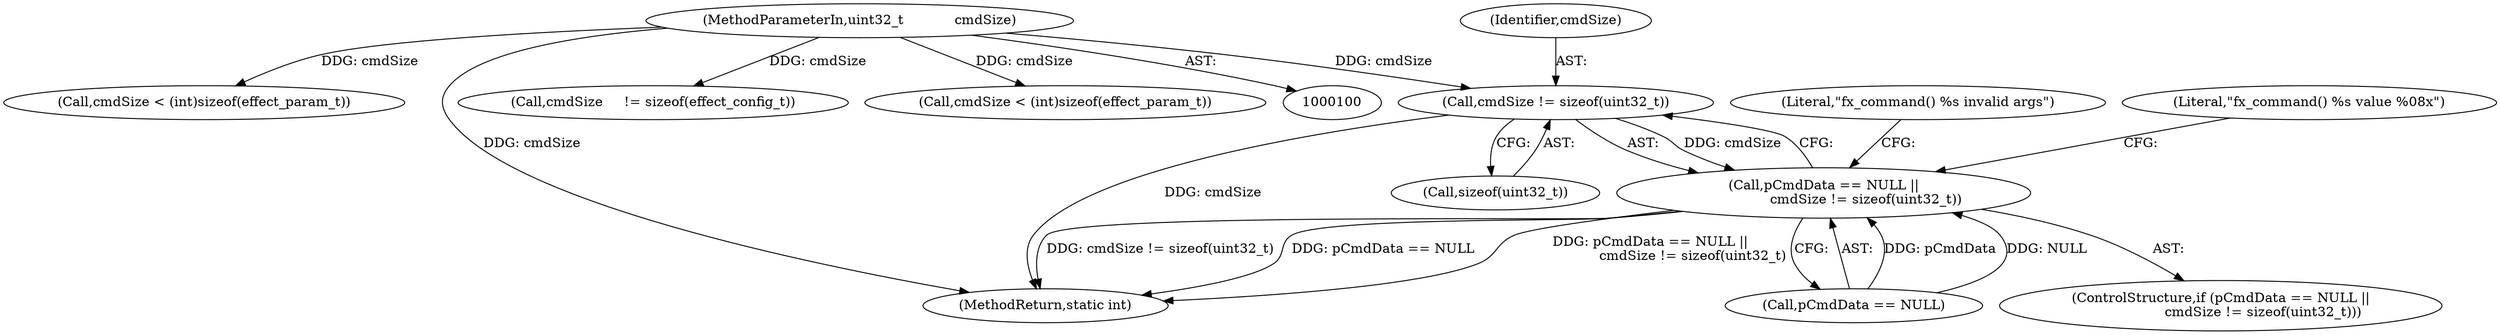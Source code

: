 digraph "0_Android_073a80800f341325932c66818ce4302b312909a4_0@API" {
"1000409" [label="(Call,cmdSize != sizeof(uint32_t))"];
"1000103" [label="(MethodParameterIn,uint32_t            cmdSize)"];
"1000405" [label="(Call,pCmdData == NULL ||\n                    cmdSize != sizeof(uint32_t))"];
"1000242" [label="(Call,cmdSize < (int)sizeof(effect_param_t))"];
"1000404" [label="(ControlStructure,if (pCmdData == NULL ||\n                    cmdSize != sizeof(uint32_t)))"];
"1000415" [label="(Literal,\"fx_command() %s invalid args\")"];
"1000405" [label="(Call,pCmdData == NULL ||\n                    cmdSize != sizeof(uint32_t))"];
"1000103" [label="(MethodParameterIn,uint32_t            cmdSize)"];
"1000474" [label="(MethodReturn,static int)"];
"1000153" [label="(Call,cmdSize     != sizeof(effect_config_t))"];
"1000300" [label="(Call,cmdSize < (int)sizeof(effect_param_t))"];
"1000409" [label="(Call,cmdSize != sizeof(uint32_t))"];
"1000441" [label="(Literal,\"fx_command() %s value %08x\")"];
"1000410" [label="(Identifier,cmdSize)"];
"1000406" [label="(Call,pCmdData == NULL)"];
"1000411" [label="(Call,sizeof(uint32_t))"];
"1000409" -> "1000405"  [label="AST: "];
"1000409" -> "1000411"  [label="CFG: "];
"1000410" -> "1000409"  [label="AST: "];
"1000411" -> "1000409"  [label="AST: "];
"1000405" -> "1000409"  [label="CFG: "];
"1000409" -> "1000474"  [label="DDG: cmdSize"];
"1000409" -> "1000405"  [label="DDG: cmdSize"];
"1000103" -> "1000409"  [label="DDG: cmdSize"];
"1000103" -> "1000100"  [label="AST: "];
"1000103" -> "1000474"  [label="DDG: cmdSize"];
"1000103" -> "1000153"  [label="DDG: cmdSize"];
"1000103" -> "1000242"  [label="DDG: cmdSize"];
"1000103" -> "1000300"  [label="DDG: cmdSize"];
"1000405" -> "1000404"  [label="AST: "];
"1000405" -> "1000406"  [label="CFG: "];
"1000406" -> "1000405"  [label="AST: "];
"1000415" -> "1000405"  [label="CFG: "];
"1000441" -> "1000405"  [label="CFG: "];
"1000405" -> "1000474"  [label="DDG: pCmdData == NULL ||\n                    cmdSize != sizeof(uint32_t)"];
"1000405" -> "1000474"  [label="DDG: cmdSize != sizeof(uint32_t)"];
"1000405" -> "1000474"  [label="DDG: pCmdData == NULL"];
"1000406" -> "1000405"  [label="DDG: pCmdData"];
"1000406" -> "1000405"  [label="DDG: NULL"];
}
